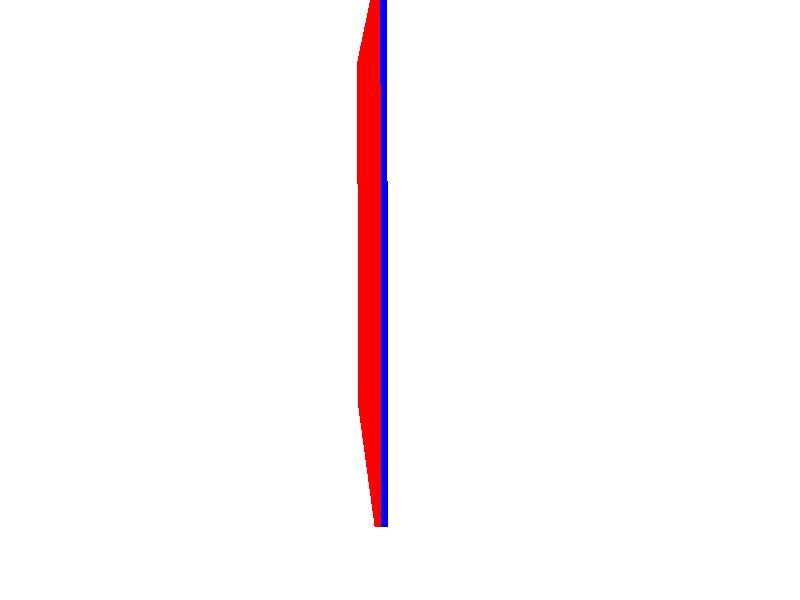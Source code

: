 // Persistence Of Vision raytracer version 3.5 sample file.
// File by Dan Farmer
// Radiosity demonstration

// updated to 3.5 radiosity by Christoph Hormann

global_settings { assumed_gamma 2.2 }

#include "colors.inc"
#include "textures.inc"

#include "rad_def.inc"

global_settings {
  radiosity {
    Rad_Settings(Radiosity_Default, off, off)
    //Rad_Settings(Radiosity_Debug, off, off)
    //Rad_Settings(Radiosity_Fast, off, off)
    //Rad_Settings(Radiosity_Normal, off, off)
    //Rad_Settings(Radiosity_2Bounce, off, off)
    //Rad_Settings(Radiosity_Final, off, off)

    //Rad_Settings(Radiosity_OutdoorLQ, off, off)
    //Rad_Settings(Radiosity_OutdoorHQ, off, off)
    //Rad_Settings(Radiosity_OutdoorLight, off, off)
    //Rad_Settings(Radiosity_IndoorLQ, off, off)
    //Rad_Settings(Radiosity_IndoorHQ, off, off)
  }
}

camera {
  location <-1.5, 2, -29.9>
  direction z * 1.75
  up y
  right x * 1.3333
  look_at <0.5, -1.0, 0.0>
}

#declare Dist=15;
//#declare L = 0.65;
//#declare L = 0.35;
#declare L = 0.45;

light_source { <0, 9.5, 0>
  color rgb L
  fade_distance Dist fade_power 2
  shadowless
}

light_source { <-5, 7.5, 10.>
  color rgb L
  fade_distance Dist fade_power 2
  shadowless
}


//#declare Ambient = 0.35;
#declare Ambient = 0.0;

box { -1, 1
    scale <10, 10, 30>
    pigment { White }
    finish { ambient Ambient }
    inverse
}

box { -1, 1 scale <9, 8, 0.2>
    pigment {
        gradient z
        color_map {
            [0.0 color Red ]
            [0.5 color Red ]
            [0.5 color Blue ]
            [1.0 color Blue ]
        }
        translate -z*0.5
    }
    finish { ambient Ambient }
    rotate y*90
    rotate y*(clock*360)
    translate z*10
}

